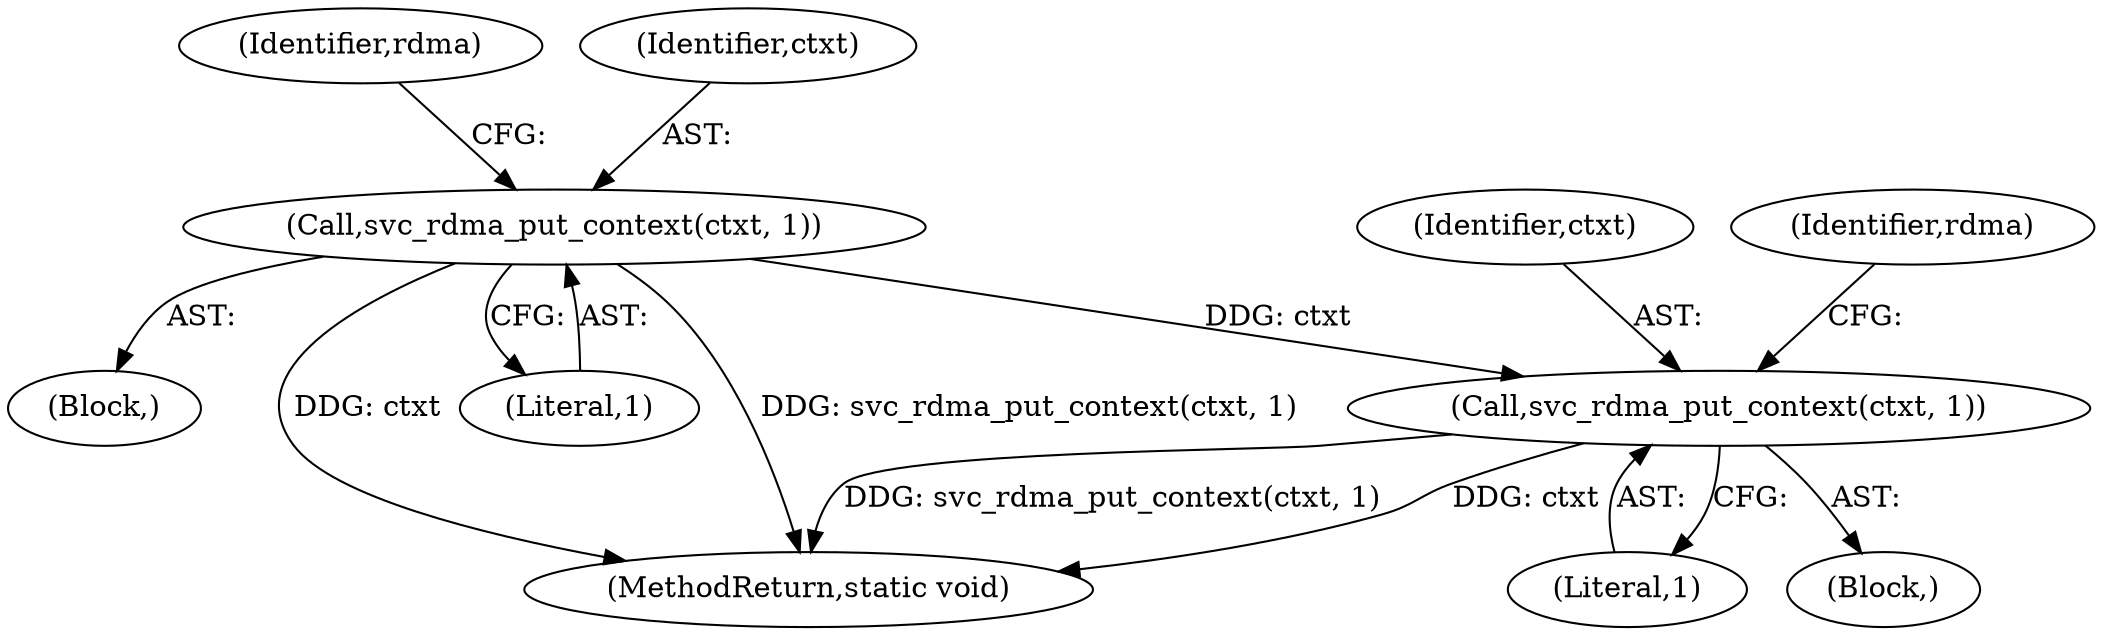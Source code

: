 digraph "0_linux_c70422f760c120480fee4de6c38804c72aa26bc1_41@pointer" {
"1000164" [label="(Call,svc_rdma_put_context(ctxt, 1))"];
"1000181" [label="(Call,svc_rdma_put_context(ctxt, 1))"];
"1000183" [label="(Literal,1)"];
"1000182" [label="(Identifier,ctxt)"];
"1000166" [label="(Literal,1)"];
"1000155" [label="(Identifier,rdma)"];
"1000157" [label="(Block,)"];
"1000277" [label="(MethodReturn,static void)"];
"1000174" [label="(Block,)"];
"1000165" [label="(Identifier,ctxt)"];
"1000172" [label="(Identifier,rdma)"];
"1000164" [label="(Call,svc_rdma_put_context(ctxt, 1))"];
"1000181" [label="(Call,svc_rdma_put_context(ctxt, 1))"];
"1000164" -> "1000157"  [label="AST: "];
"1000164" -> "1000166"  [label="CFG: "];
"1000165" -> "1000164"  [label="AST: "];
"1000166" -> "1000164"  [label="AST: "];
"1000155" -> "1000164"  [label="CFG: "];
"1000164" -> "1000277"  [label="DDG: svc_rdma_put_context(ctxt, 1)"];
"1000164" -> "1000277"  [label="DDG: ctxt"];
"1000164" -> "1000181"  [label="DDG: ctxt"];
"1000181" -> "1000174"  [label="AST: "];
"1000181" -> "1000183"  [label="CFG: "];
"1000182" -> "1000181"  [label="AST: "];
"1000183" -> "1000181"  [label="AST: "];
"1000172" -> "1000181"  [label="CFG: "];
"1000181" -> "1000277"  [label="DDG: svc_rdma_put_context(ctxt, 1)"];
"1000181" -> "1000277"  [label="DDG: ctxt"];
}
